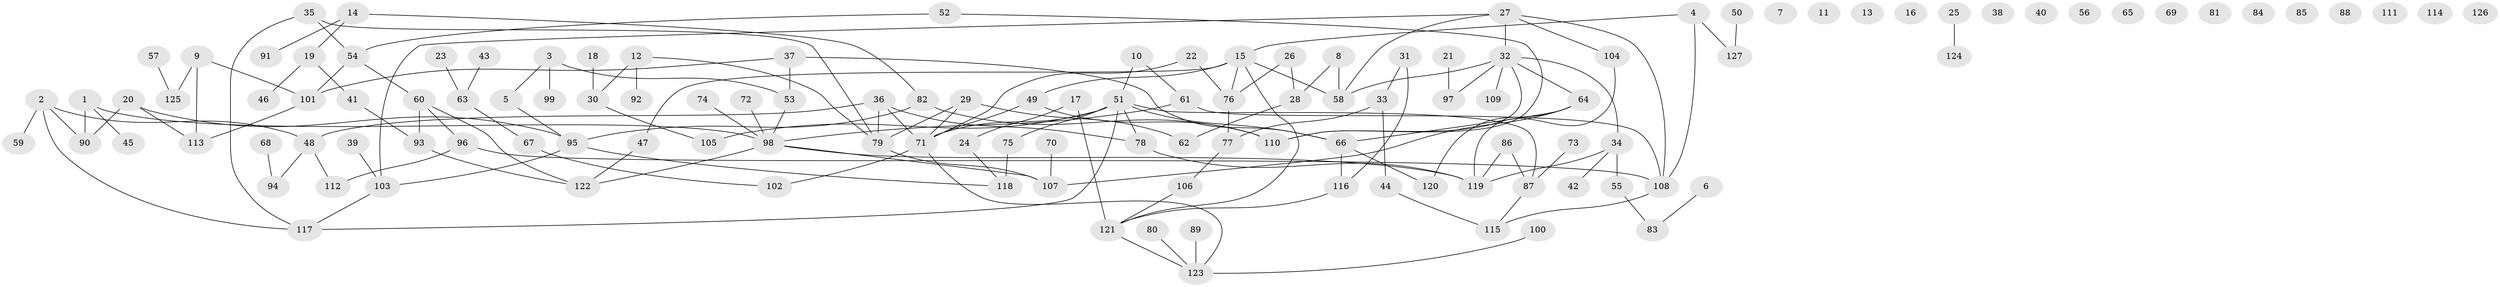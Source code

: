 // coarse degree distribution, {3: 0.2727272727272727, 2: 0.2727272727272727, 7: 0.045454545454545456, 1: 0.2727272727272727, 14: 0.045454545454545456, 9: 0.045454545454545456, 10: 0.045454545454545456}
// Generated by graph-tools (version 1.1) at 2025/35/03/04/25 23:35:48]
// undirected, 127 vertices, 153 edges
graph export_dot {
  node [color=gray90,style=filled];
  1;
  2;
  3;
  4;
  5;
  6;
  7;
  8;
  9;
  10;
  11;
  12;
  13;
  14;
  15;
  16;
  17;
  18;
  19;
  20;
  21;
  22;
  23;
  24;
  25;
  26;
  27;
  28;
  29;
  30;
  31;
  32;
  33;
  34;
  35;
  36;
  37;
  38;
  39;
  40;
  41;
  42;
  43;
  44;
  45;
  46;
  47;
  48;
  49;
  50;
  51;
  52;
  53;
  54;
  55;
  56;
  57;
  58;
  59;
  60;
  61;
  62;
  63;
  64;
  65;
  66;
  67;
  68;
  69;
  70;
  71;
  72;
  73;
  74;
  75;
  76;
  77;
  78;
  79;
  80;
  81;
  82;
  83;
  84;
  85;
  86;
  87;
  88;
  89;
  90;
  91;
  92;
  93;
  94;
  95;
  96;
  97;
  98;
  99;
  100;
  101;
  102;
  103;
  104;
  105;
  106;
  107;
  108;
  109;
  110;
  111;
  112;
  113;
  114;
  115;
  116;
  117;
  118;
  119;
  120;
  121;
  122;
  123;
  124;
  125;
  126;
  127;
  1 -- 45;
  1 -- 90;
  1 -- 98;
  2 -- 48;
  2 -- 59;
  2 -- 90;
  2 -- 117;
  3 -- 5;
  3 -- 53;
  3 -- 99;
  4 -- 15;
  4 -- 108;
  4 -- 127;
  5 -- 95;
  6 -- 83;
  8 -- 28;
  8 -- 58;
  9 -- 101;
  9 -- 113;
  9 -- 125;
  10 -- 51;
  10 -- 61;
  12 -- 30;
  12 -- 79;
  12 -- 92;
  14 -- 19;
  14 -- 82;
  14 -- 91;
  15 -- 47;
  15 -- 49;
  15 -- 58;
  15 -- 76;
  15 -- 121;
  17 -- 24;
  17 -- 121;
  18 -- 30;
  19 -- 41;
  19 -- 46;
  20 -- 90;
  20 -- 95;
  20 -- 113;
  21 -- 97;
  22 -- 71;
  22 -- 76;
  23 -- 63;
  24 -- 118;
  25 -- 124;
  26 -- 28;
  26 -- 76;
  27 -- 32;
  27 -- 58;
  27 -- 103;
  27 -- 104;
  27 -- 108;
  28 -- 62;
  29 -- 62;
  29 -- 71;
  29 -- 79;
  30 -- 105;
  31 -- 33;
  31 -- 116;
  32 -- 34;
  32 -- 58;
  32 -- 64;
  32 -- 97;
  32 -- 109;
  32 -- 110;
  33 -- 44;
  33 -- 77;
  34 -- 42;
  34 -- 55;
  34 -- 119;
  35 -- 54;
  35 -- 79;
  35 -- 117;
  36 -- 48;
  36 -- 71;
  36 -- 78;
  36 -- 79;
  37 -- 53;
  37 -- 66;
  37 -- 101;
  39 -- 103;
  41 -- 93;
  43 -- 63;
  44 -- 115;
  47 -- 122;
  48 -- 94;
  48 -- 112;
  49 -- 71;
  49 -- 110;
  50 -- 127;
  51 -- 66;
  51 -- 71;
  51 -- 75;
  51 -- 78;
  51 -- 87;
  51 -- 105;
  51 -- 117;
  52 -- 54;
  52 -- 110;
  53 -- 98;
  54 -- 60;
  54 -- 101;
  55 -- 83;
  57 -- 125;
  60 -- 93;
  60 -- 96;
  60 -- 122;
  61 -- 98;
  61 -- 108;
  63 -- 67;
  64 -- 66;
  64 -- 107;
  64 -- 120;
  66 -- 116;
  66 -- 120;
  67 -- 102;
  68 -- 94;
  70 -- 107;
  71 -- 102;
  71 -- 123;
  72 -- 98;
  73 -- 87;
  74 -- 98;
  75 -- 118;
  76 -- 77;
  77 -- 106;
  78 -- 119;
  79 -- 107;
  80 -- 123;
  82 -- 95;
  82 -- 110;
  86 -- 87;
  86 -- 119;
  87 -- 115;
  89 -- 123;
  93 -- 122;
  95 -- 103;
  95 -- 118;
  96 -- 108;
  96 -- 112;
  98 -- 107;
  98 -- 119;
  98 -- 122;
  100 -- 123;
  101 -- 113;
  103 -- 117;
  104 -- 119;
  106 -- 121;
  108 -- 115;
  116 -- 121;
  121 -- 123;
}
